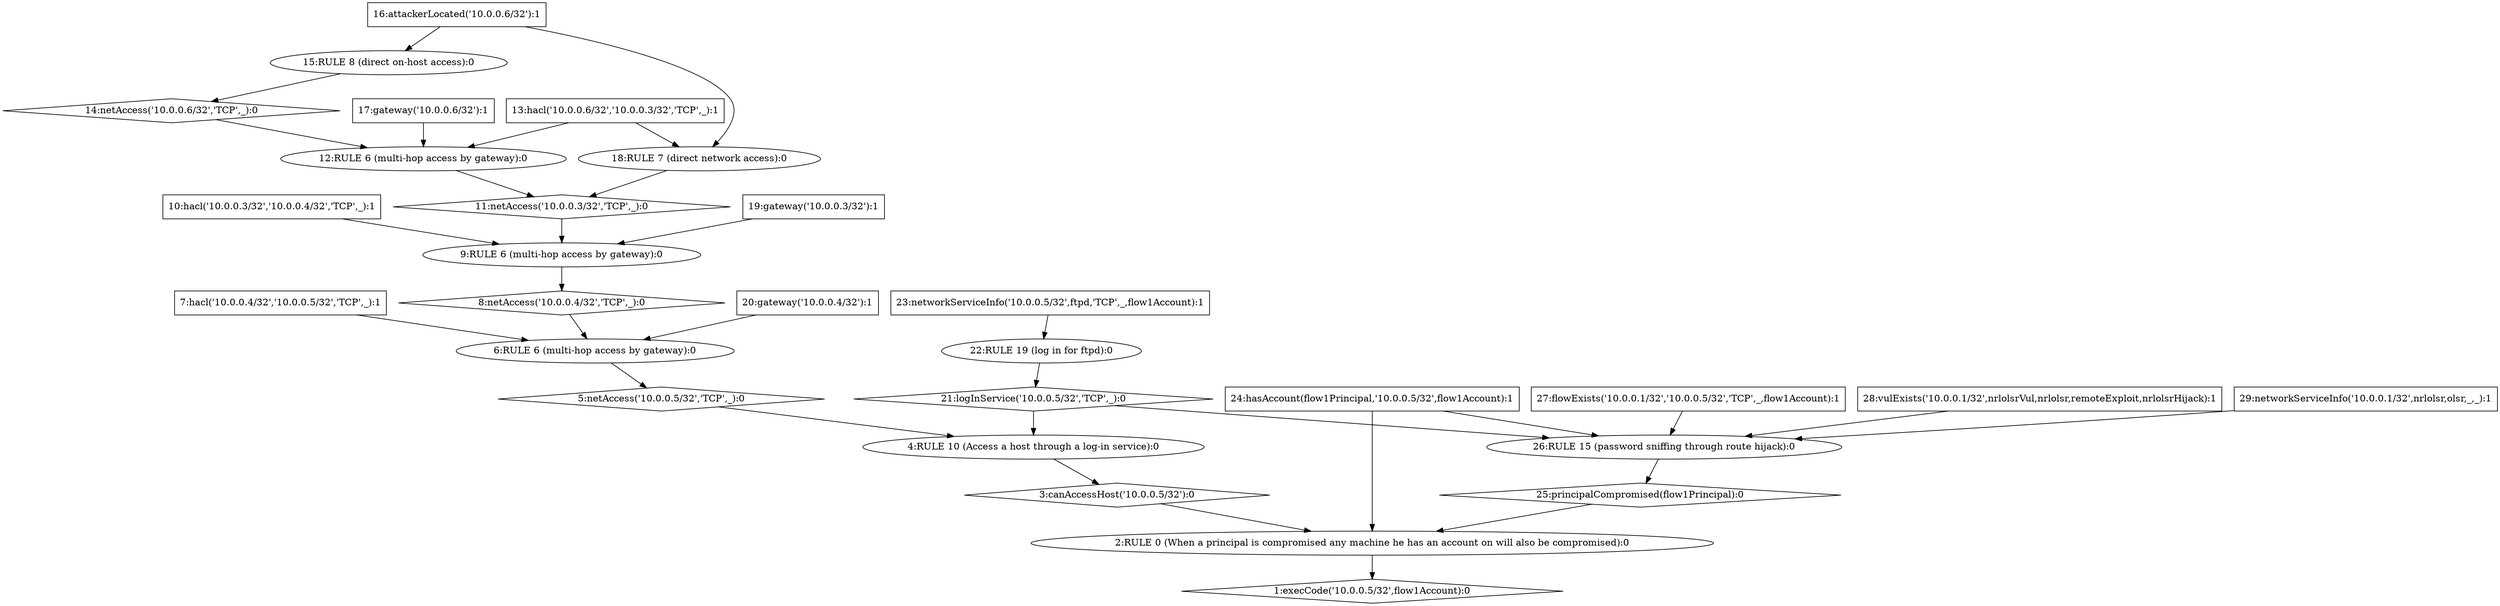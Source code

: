 digraph G {
	1 [label="1:execCode('10.0.0.5/32',flow1Account):0",shape=diamond];
	2 [label="2:RULE 0 (When a principal is compromised any machine he has an account on will also be compromised):0",shape=ellipse];
	3 [label="3:canAccessHost('10.0.0.5/32'):0",shape=diamond];
	4 [label="4:RULE 10 (Access a host through a log-in service):0",shape=ellipse];
	5 [label="5:netAccess('10.0.0.5/32','TCP',_):0",shape=diamond];
	6 [label="6:RULE 6 (multi-hop access by gateway):0",shape=ellipse];
	7 [label="7:hacl('10.0.0.4/32','10.0.0.5/32','TCP',_):1",shape=box];
	8 [label="8:netAccess('10.0.0.4/32','TCP',_):0",shape=diamond];
	9 [label="9:RULE 6 (multi-hop access by gateway):0",shape=ellipse];
	10 [label="10:hacl('10.0.0.3/32','10.0.0.4/32','TCP',_):1",shape=box];
	11 [label="11:netAccess('10.0.0.3/32','TCP',_):0",shape=diamond];
	12 [label="12:RULE 6 (multi-hop access by gateway):0",shape=ellipse];
	13 [label="13:hacl('10.0.0.6/32','10.0.0.3/32','TCP',_):1",shape=box];
	14 [label="14:netAccess('10.0.0.6/32','TCP',_):0",shape=diamond];
	15 [label="15:RULE 8 (direct on-host access):0",shape=ellipse];
	16 [label="16:attackerLocated('10.0.0.6/32'):1",shape=box];
	17 [label="17:gateway('10.0.0.6/32'):1",shape=box];
	18 [label="18:RULE 7 (direct network access):0",shape=ellipse];
	19 [label="19:gateway('10.0.0.3/32'):1",shape=box];
	20 [label="20:gateway('10.0.0.4/32'):1",shape=box];
	21 [label="21:logInService('10.0.0.5/32','TCP',_):0",shape=diamond];
	22 [label="22:RULE 19 (log in for ftpd):0",shape=ellipse];
	23 [label="23:networkServiceInfo('10.0.0.5/32',ftpd,'TCP',_,flow1Account):1",shape=box];
	24 [label="24:hasAccount(flow1Principal,'10.0.0.5/32',flow1Account):1",shape=box];
	25 [label="25:principalCompromised(flow1Principal):0",shape=diamond];
	26 [label="26:RULE 15 (password sniffing through route hijack):0",shape=ellipse];
	27 [label="27:flowExists('10.0.0.1/32','10.0.0.5/32','TCP',_,flow1Account):1",shape=box];
	28 [label="28:vulExists('10.0.0.1/32',nrlolsrVul,nrlolsr,remoteExploit,nrlolsrHijack):1",shape=box];
	29 [label="29:networkServiceInfo('10.0.0.1/32',nrlolsr,olsr,_,_):1",shape=box];
	7 -> 	6;
	10 -> 	9;
	13 -> 	12;
	16 -> 	15;
	15 -> 	14;
	14 -> 	12;
	17 -> 	12;
	12 -> 	11;
	13 -> 	18;
	16 -> 	18;
	18 -> 	11;
	11 -> 	9;
	19 -> 	9;
	9 -> 	8;
	8 -> 	6;
	20 -> 	6;
	6 -> 	5;
	5 -> 	4;
	23 -> 	22;
	22 -> 	21;
	21 -> 	4;
	4 -> 	3;
	3 -> 	2;
	24 -> 	2;
	27 -> 	26;
	21 -> 	26;
	28 -> 	26;
	29 -> 	26;
	24 -> 	26;
	26 -> 	25;
	25 -> 	2;
	2 -> 	1;
}
